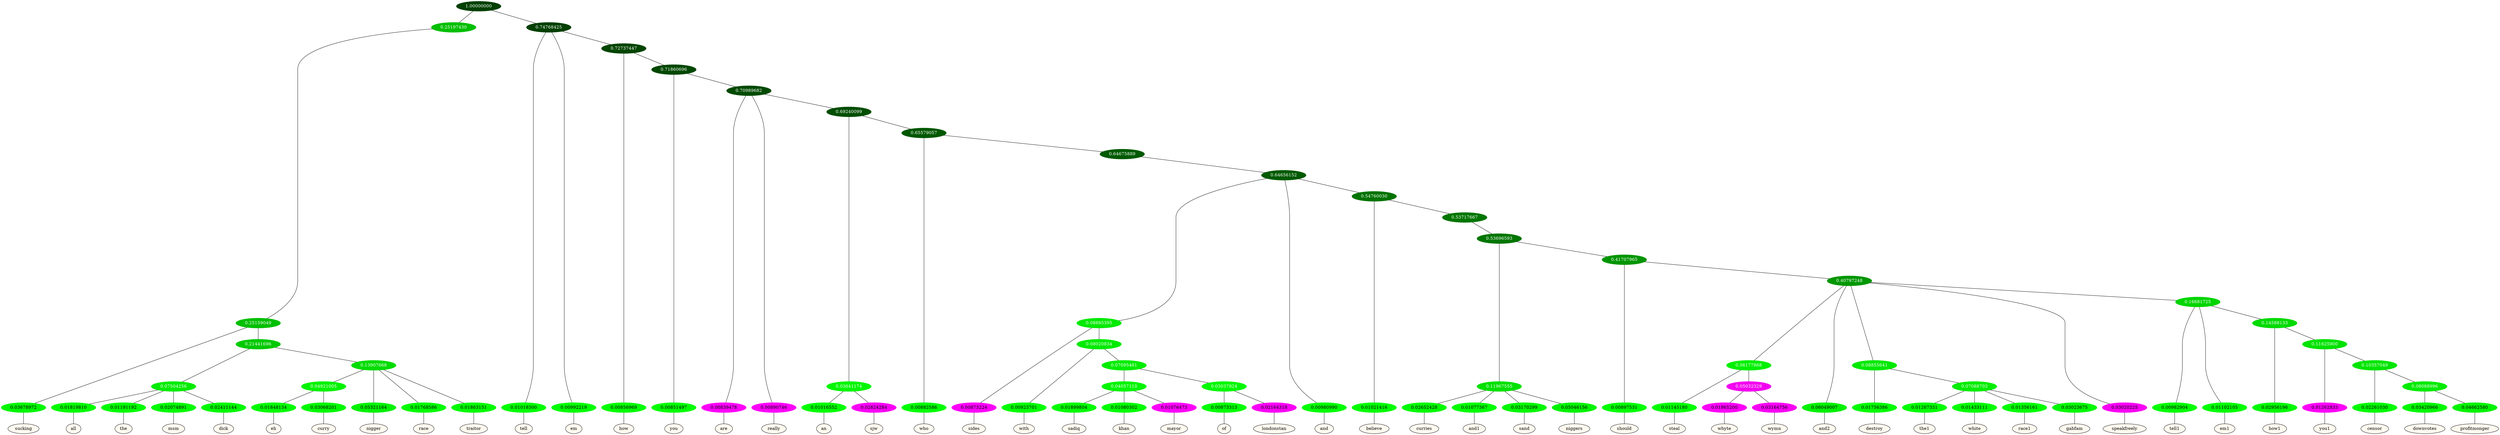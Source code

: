 graph {
	node [format=png height=0.15 nodesep=0.001 ordering=out overlap=prism overlap_scaling=0.01 ranksep=0.001 ratio=0.2 style=filled width=0.15]
	{
		rank=same
		a_w_7 [label=sucking color=black fillcolor=floralwhite style="filled,solid"]
		a_w_15 [label=all color=black fillcolor=floralwhite style="filled,solid"]
		a_w_16 [label=the color=black fillcolor=floralwhite style="filled,solid"]
		a_w_17 [label=msm color=black fillcolor=floralwhite style="filled,solid"]
		a_w_18 [label=dick color=black fillcolor=floralwhite style="filled,solid"]
		a_w_26 [label=eh color=black fillcolor=floralwhite style="filled,solid"]
		a_w_27 [label=curry color=black fillcolor=floralwhite style="filled,solid"]
		a_w_20 [label=nigger color=black fillcolor=floralwhite style="filled,solid"]
		a_w_21 [label=race color=black fillcolor=floralwhite style="filled,solid"]
		a_w_22 [label=traitor color=black fillcolor=floralwhite style="filled,solid"]
		a_w_4 [label=tell color=black fillcolor=floralwhite style="filled,solid"]
		a_w_5 [label=em color=black fillcolor=floralwhite style="filled,solid"]
		a_w_9 [label=how color=black fillcolor=floralwhite style="filled,solid"]
		a_w_13 [label=you color=black fillcolor=floralwhite style="filled,solid"]
		a_w_23 [label=are color=black fillcolor=floralwhite style="filled,solid"]
		a_w_24 [label=really color=black fillcolor=floralwhite style="filled,solid"]
		a_w_30 [label=an color=black fillcolor=floralwhite style="filled,solid"]
		a_w_31 [label=sjw color=black fillcolor=floralwhite style="filled,solid"]
		a_w_32 [label=who color=black fillcolor=floralwhite style="filled,solid"]
		a_w_38 [label=sides color=black fillcolor=floralwhite style="filled,solid"]
		a_w_42 [label=with color=black fillcolor=floralwhite style="filled,solid"]
		a_w_49 [label=sadiq color=black fillcolor=floralwhite style="filled,solid"]
		a_w_50 [label=khan color=black fillcolor=floralwhite style="filled,solid"]
		a_w_51 [label=mayor color=black fillcolor=floralwhite style="filled,solid"]
		a_w_52 [label=of color=black fillcolor=floralwhite style="filled,solid"]
		a_w_53 [label=londonstan color=black fillcolor=floralwhite style="filled,solid"]
		a_w_36 [label=and color=black fillcolor=floralwhite style="filled,solid"]
		a_w_40 [label=believe color=black fillcolor=floralwhite style="filled,solid"]
		a_w_54 [label=curries color=black fillcolor=floralwhite style="filled,solid"]
		a_w_55 [label=and1 color=black fillcolor=floralwhite style="filled,solid"]
		a_w_56 [label=sand color=black fillcolor=floralwhite style="filled,solid"]
		a_w_57 [label=niggers color=black fillcolor=floralwhite style="filled,solid"]
		a_w_58 [label=should color=black fillcolor=floralwhite style="filled,solid"]
		a_w_65 [label=steal color=black fillcolor=floralwhite style="filled,solid"]
		a_w_72 [label=whyte color=black fillcolor=floralwhite style="filled,solid"]
		a_w_73 [label=wymn color=black fillcolor=floralwhite style="filled,solid"]
		a_w_61 [label=and2 color=black fillcolor=floralwhite style="filled,solid"]
		a_w_67 [label=destroy color=black fillcolor=floralwhite style="filled,solid"]
		a_w_74 [label=the1 color=black fillcolor=floralwhite style="filled,solid"]
		a_w_75 [label=white color=black fillcolor=floralwhite style="filled,solid"]
		a_w_76 [label=race1 color=black fillcolor=floralwhite style="filled,solid"]
		a_w_77 [label=gabfam color=black fillcolor=floralwhite style="filled,solid"]
		a_w_63 [label=speakfreely color=black fillcolor=floralwhite style="filled,solid"]
		a_w_69 [label=tell1 color=black fillcolor=floralwhite style="filled,solid"]
		a_w_70 [label=em1 color=black fillcolor=floralwhite style="filled,solid"]
		a_w_78 [label=how1 color=black fillcolor=floralwhite style="filled,solid"]
		a_w_80 [label=you1 color=black fillcolor=floralwhite style="filled,solid"]
		a_w_82 [label=censor color=black fillcolor=floralwhite style="filled,solid"]
		a_w_84 [label=downvotes color=black fillcolor=floralwhite style="filled,solid"]
		a_w_85 [label=profitmonger color=black fillcolor=floralwhite style="filled,solid"]
	}
	a_n_7 -- a_w_7
	a_n_15 -- a_w_15
	a_n_16 -- a_w_16
	a_n_17 -- a_w_17
	a_n_18 -- a_w_18
	a_n_26 -- a_w_26
	a_n_27 -- a_w_27
	a_n_20 -- a_w_20
	a_n_21 -- a_w_21
	a_n_22 -- a_w_22
	a_n_4 -- a_w_4
	a_n_5 -- a_w_5
	a_n_9 -- a_w_9
	a_n_13 -- a_w_13
	a_n_23 -- a_w_23
	a_n_24 -- a_w_24
	a_n_30 -- a_w_30
	a_n_31 -- a_w_31
	a_n_32 -- a_w_32
	a_n_38 -- a_w_38
	a_n_42 -- a_w_42
	a_n_49 -- a_w_49
	a_n_50 -- a_w_50
	a_n_51 -- a_w_51
	a_n_52 -- a_w_52
	a_n_53 -- a_w_53
	a_n_36 -- a_w_36
	a_n_40 -- a_w_40
	a_n_54 -- a_w_54
	a_n_55 -- a_w_55
	a_n_56 -- a_w_56
	a_n_57 -- a_w_57
	a_n_58 -- a_w_58
	a_n_65 -- a_w_65
	a_n_72 -- a_w_72
	a_n_73 -- a_w_73
	a_n_61 -- a_w_61
	a_n_67 -- a_w_67
	a_n_74 -- a_w_74
	a_n_75 -- a_w_75
	a_n_76 -- a_w_76
	a_n_77 -- a_w_77
	a_n_63 -- a_w_63
	a_n_69 -- a_w_69
	a_n_70 -- a_w_70
	a_n_78 -- a_w_78
	a_n_80 -- a_w_80
	a_n_82 -- a_w_82
	a_n_84 -- a_w_84
	a_n_85 -- a_w_85
	{
		rank=same
		a_n_7 [label=0.03678972 color="0.334 1.000 0.963" fontcolor=black]
		a_n_15 [label=0.01819810 color="0.334 1.000 0.982" fontcolor=black]
		a_n_16 [label=0.01191192 color="0.334 1.000 0.988" fontcolor=black]
		a_n_17 [label=0.02074891 color="0.334 1.000 0.979" fontcolor=black]
		a_n_18 [label=0.02411144 color="0.334 1.000 0.976" fontcolor=black]
		a_n_26 [label=0.01848134 color="0.334 1.000 0.982" fontcolor=black]
		a_n_27 [label=0.03068201 color="0.334 1.000 0.969" fontcolor=black]
		a_n_20 [label=0.05321164 color="0.334 1.000 0.947" fontcolor=black]
		a_n_21 [label=0.01768586 color="0.334 1.000 0.982" fontcolor=black]
		a_n_22 [label=0.01863151 color="0.334 1.000 0.981" fontcolor=black]
		a_n_4 [label=0.01018300 color="0.334 1.000 0.990" fontcolor=black]
		a_n_5 [label=0.00992219 color="0.334 1.000 0.990" fontcolor=black]
		a_n_9 [label=0.00856969 color="0.334 1.000 0.991" fontcolor=black]
		a_n_13 [label=0.00851497 color="0.334 1.000 0.991" fontcolor=black]
		a_n_23 [label=0.00839478 color="0.835 1.000 0.992" fontcolor=black]
		a_n_24 [label=0.00890746 color="0.835 1.000 0.991" fontcolor=black]
		a_n_30 [label=0.01016552 color="0.334 1.000 0.990" fontcolor=black]
		a_n_31 [label=0.02624284 color="0.835 1.000 0.974" fontcolor=black]
		a_n_32 [label=0.00882586 color="0.334 1.000 0.991" fontcolor=black]
		a_n_38 [label=0.00873224 color="0.835 1.000 0.991" fontcolor=black]
		a_n_42 [label=0.00923701 color="0.334 1.000 0.991" fontcolor=black]
		a_n_49 [label=0.01899804 color="0.334 1.000 0.981" fontcolor=black]
		a_n_50 [label=0.01080302 color="0.334 1.000 0.989" fontcolor=black]
		a_n_51 [label=0.01076473 color="0.835 1.000 0.989" fontcolor=black]
		a_n_52 [label=0.00873313 color="0.334 1.000 0.991" fontcolor=black]
		a_n_53 [label=0.02164318 color="0.835 1.000 0.978" fontcolor=black]
		a_n_36 [label=0.00980990 color="0.334 1.000 0.990" fontcolor=black]
		a_n_40 [label=0.01021416 color="0.334 1.000 0.990" fontcolor=black]
		a_n_54 [label=0.02652428 color="0.334 1.000 0.973" fontcolor=black]
		a_n_55 [label=0.01077367 color="0.334 1.000 0.989" fontcolor=black]
		a_n_56 [label=0.03170299 color="0.334 1.000 0.968" fontcolor=black]
		a_n_57 [label=0.05046156 color="0.334 1.000 0.950" fontcolor=black]
		a_n_58 [label=0.00897531 color="0.334 1.000 0.991" fontcolor=black]
		a_n_65 [label=0.01145180 color="0.334 1.000 0.989" fontcolor=black]
		a_n_72 [label=0.01865200 color="0.835 1.000 0.981" fontcolor=black]
		a_n_73 [label=0.03164756 color="0.835 1.000 0.968" fontcolor=black]
		a_n_61 [label=0.06049007 color="0.334 1.000 0.940" fontcolor=black]
		a_n_67 [label=0.01756386 color="0.334 1.000 0.982" fontcolor=black]
		a_n_74 [label=0.01267331 color="0.334 1.000 0.987" fontcolor=black]
		a_n_75 [label=0.01433111 color="0.334 1.000 0.986" fontcolor=black]
		a_n_76 [label=0.01356161 color="0.334 1.000 0.986" fontcolor=black]
		a_n_77 [label=0.03023675 color="0.334 1.000 0.970" fontcolor=black]
		a_n_63 [label=0.03020225 color="0.835 1.000 0.970" fontcolor=black]
		a_n_69 [label=0.00982904 color="0.334 1.000 0.990" fontcolor=black]
		a_n_70 [label=0.01102105 color="0.334 1.000 0.989" fontcolor=black]
		a_n_78 [label=0.02956196 color="0.334 1.000 0.970" fontcolor=black]
		a_n_80 [label=0.01262833 color="0.835 1.000 0.987" fontcolor=black]
		a_n_82 [label=0.02261030 color="0.334 1.000 0.977" fontcolor=black]
		a_n_84 [label=0.03420966 color="0.334 1.000 0.966" fontcolor=black]
		a_n_85 [label=0.04662580 color="0.334 1.000 0.953" fontcolor=black]
	}
	a_n_0 [label=1.00000000 color="0.334 1.000 0.250" fontcolor=grey99]
	a_n_1 [label=0.25197430 color="0.334 1.000 0.748" fontcolor=grey99]
	a_n_0 -- a_n_1
	a_n_2 [label=0.74768425 color="0.334 1.000 0.252" fontcolor=grey99]
	a_n_0 -- a_n_2
	a_n_3 [label=0.25159049 color="0.334 1.000 0.748" fontcolor=grey99]
	a_n_1 -- a_n_3
	a_n_2 -- a_n_4
	a_n_2 -- a_n_5
	a_n_6 [label=0.72737447 color="0.334 1.000 0.273" fontcolor=grey99]
	a_n_2 -- a_n_6
	a_n_3 -- a_n_7
	a_n_8 [label=0.21441696 color="0.334 1.000 0.786" fontcolor=grey99]
	a_n_3 -- a_n_8
	a_n_6 -- a_n_9
	a_n_10 [label=0.71860696 color="0.334 1.000 0.281" fontcolor=grey99]
	a_n_6 -- a_n_10
	a_n_11 [label=0.07504256 color="0.334 1.000 0.925" fontcolor=grey99]
	a_n_8 -- a_n_11
	a_n_12 [label=0.13907668 color="0.334 1.000 0.861" fontcolor=grey99]
	a_n_8 -- a_n_12
	a_n_10 -- a_n_13
	a_n_14 [label=0.70989682 color="0.334 1.000 0.290" fontcolor=grey99]
	a_n_10 -- a_n_14
	a_n_11 -- a_n_15
	a_n_11 -- a_n_16
	a_n_11 -- a_n_17
	a_n_11 -- a_n_18
	a_n_19 [label=0.04921005 color="0.334 1.000 0.951" fontcolor=grey99]
	a_n_12 -- a_n_19
	a_n_12 -- a_n_20
	a_n_12 -- a_n_21
	a_n_12 -- a_n_22
	a_n_14 -- a_n_23
	a_n_14 -- a_n_24
	a_n_25 [label=0.69240099 color="0.334 1.000 0.308" fontcolor=grey99]
	a_n_14 -- a_n_25
	a_n_19 -- a_n_26
	a_n_19 -- a_n_27
	a_n_28 [label=0.03641174 color="0.334 1.000 0.964" fontcolor=grey99]
	a_n_25 -- a_n_28
	a_n_29 [label=0.65579057 color="0.334 1.000 0.344" fontcolor=grey99]
	a_n_25 -- a_n_29
	a_n_28 -- a_n_30
	a_n_28 -- a_n_31
	a_n_29 -- a_n_32
	a_n_33 [label=0.64675889 color="0.334 1.000 0.353" fontcolor=grey99]
	a_n_29 -- a_n_33
	a_n_34 [label=0.64656152 color="0.334 1.000 0.353" fontcolor=grey99]
	a_n_33 -- a_n_34
	a_n_35 [label=0.08895395 color="0.334 1.000 0.911" fontcolor=grey99]
	a_n_34 -- a_n_35
	a_n_34 -- a_n_36
	a_n_37 [label=0.54760030 color="0.334 1.000 0.452" fontcolor=grey99]
	a_n_34 -- a_n_37
	a_n_35 -- a_n_38
	a_n_39 [label=0.08020834 color="0.334 1.000 0.920" fontcolor=grey99]
	a_n_35 -- a_n_39
	a_n_37 -- a_n_40
	a_n_41 [label=0.53717667 color="0.334 1.000 0.463" fontcolor=grey99]
	a_n_37 -- a_n_41
	a_n_39 -- a_n_42
	a_n_43 [label=0.07095461 color="0.334 1.000 0.929" fontcolor=grey99]
	a_n_39 -- a_n_43
	a_n_44 [label=0.53696593 color="0.334 1.000 0.463" fontcolor=grey99]
	a_n_41 -- a_n_44
	a_n_45 [label=0.04057110 color="0.334 1.000 0.959" fontcolor=grey99]
	a_n_43 -- a_n_45
	a_n_46 [label=0.03037824 color="0.334 1.000 0.970" fontcolor=grey99]
	a_n_43 -- a_n_46
	a_n_47 [label=0.11967555 color="0.334 1.000 0.880" fontcolor=grey99]
	a_n_44 -- a_n_47
	a_n_48 [label=0.41707965 color="0.334 1.000 0.583" fontcolor=grey99]
	a_n_44 -- a_n_48
	a_n_45 -- a_n_49
	a_n_45 -- a_n_50
	a_n_45 -- a_n_51
	a_n_46 -- a_n_52
	a_n_46 -- a_n_53
	a_n_47 -- a_n_54
	a_n_47 -- a_n_55
	a_n_47 -- a_n_56
	a_n_47 -- a_n_57
	a_n_48 -- a_n_58
	a_n_59 [label=0.40797248 color="0.334 1.000 0.592" fontcolor=grey99]
	a_n_48 -- a_n_59
	a_n_60 [label=0.06177868 color="0.334 1.000 0.938" fontcolor=grey99]
	a_n_59 -- a_n_60
	a_n_59 -- a_n_61
	a_n_62 [label=0.08855641 color="0.334 1.000 0.911" fontcolor=grey99]
	a_n_59 -- a_n_62
	a_n_59 -- a_n_63
	a_n_64 [label=0.16681725 color="0.334 1.000 0.833" fontcolor=grey99]
	a_n_59 -- a_n_64
	a_n_60 -- a_n_65
	a_n_66 [label=0.05032329 color="0.835 1.000 0.950" fontcolor=grey99]
	a_n_60 -- a_n_66
	a_n_62 -- a_n_67
	a_n_68 [label=0.07088703 color="0.334 1.000 0.929" fontcolor=grey99]
	a_n_62 -- a_n_68
	a_n_64 -- a_n_69
	a_n_64 -- a_n_70
	a_n_71 [label=0.14588133 color="0.334 1.000 0.854" fontcolor=grey99]
	a_n_64 -- a_n_71
	a_n_66 -- a_n_72
	a_n_66 -- a_n_73
	a_n_68 -- a_n_74
	a_n_68 -- a_n_75
	a_n_68 -- a_n_76
	a_n_68 -- a_n_77
	a_n_71 -- a_n_78
	a_n_79 [label=0.11625900 color="0.334 1.000 0.884" fontcolor=grey99]
	a_n_71 -- a_n_79
	a_n_79 -- a_n_80
	a_n_81 [label=0.10357049 color="0.334 1.000 0.896" fontcolor=grey99]
	a_n_79 -- a_n_81
	a_n_81 -- a_n_82
	a_n_83 [label=0.08088996 color="0.334 1.000 0.919" fontcolor=grey99]
	a_n_81 -- a_n_83
	a_n_83 -- a_n_84
	a_n_83 -- a_n_85
}
